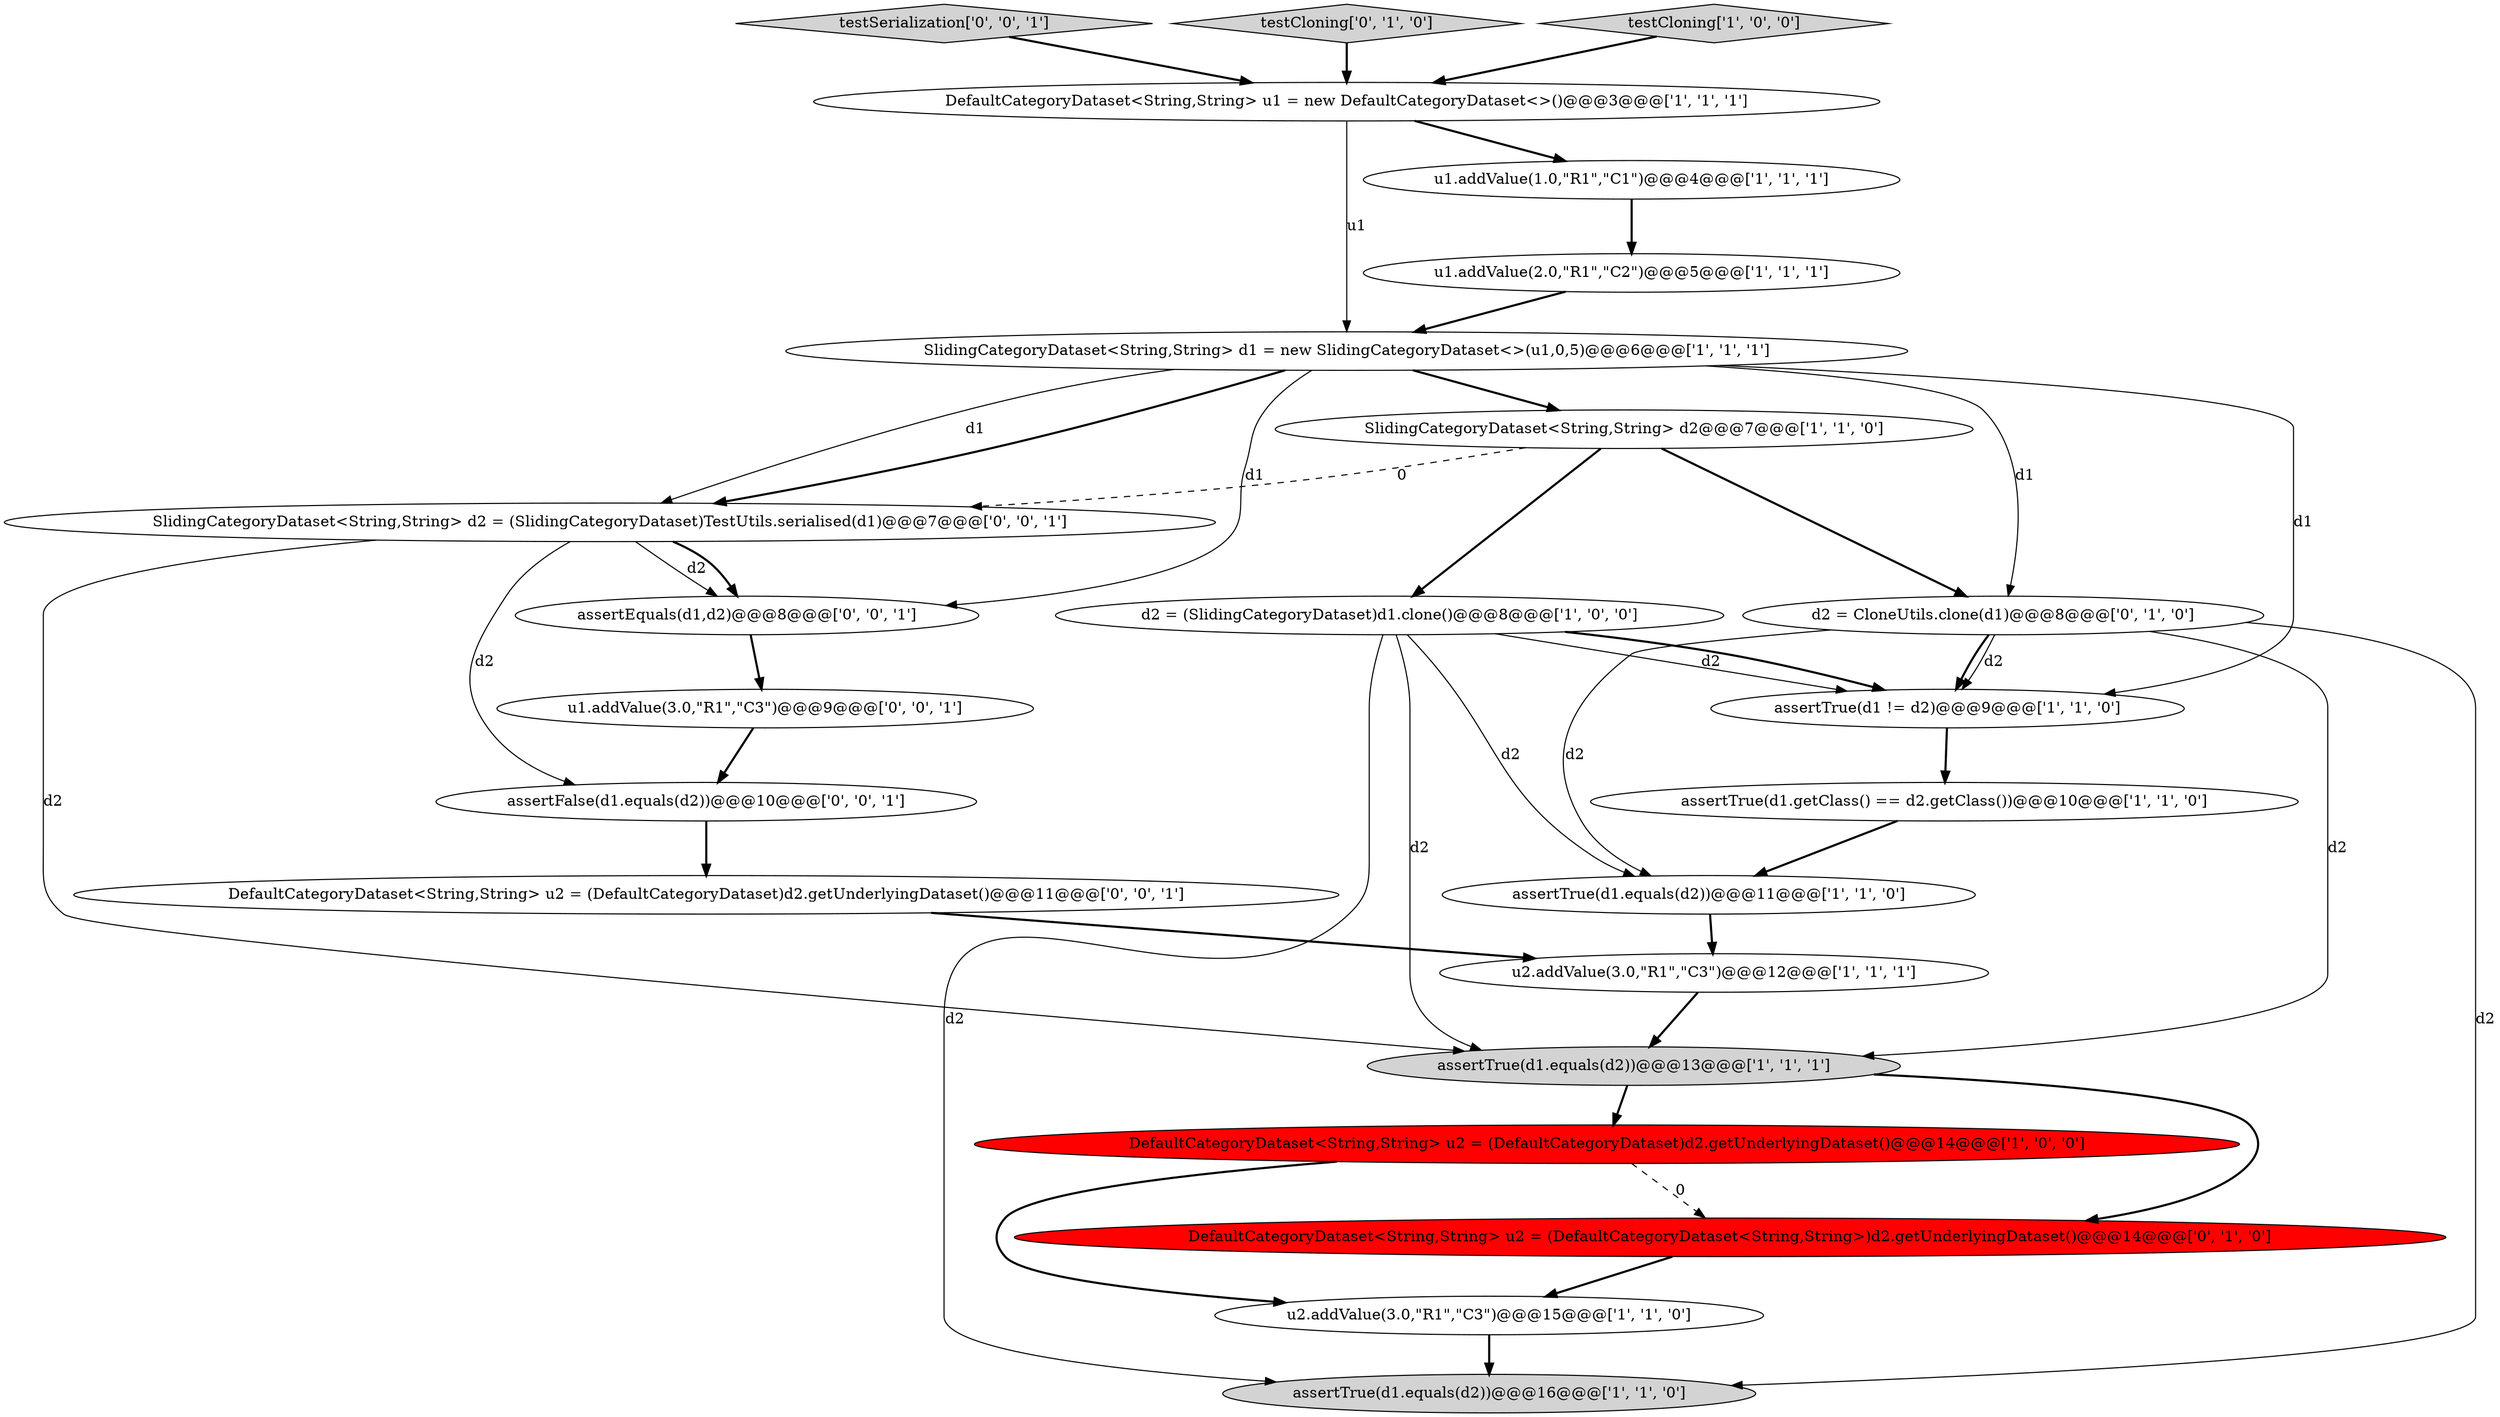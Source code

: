 digraph {
3 [style = filled, label = "assertTrue(d1.equals(d2))@@@13@@@['1', '1', '1']", fillcolor = lightgray, shape = ellipse image = "AAA0AAABBB1BBB"];
12 [style = filled, label = "assertTrue(d1 != d2)@@@9@@@['1', '1', '0']", fillcolor = white, shape = ellipse image = "AAA0AAABBB1BBB"];
0 [style = filled, label = "DefaultCategoryDataset<String,String> u1 = new DefaultCategoryDataset<>()@@@3@@@['1', '1', '1']", fillcolor = white, shape = ellipse image = "AAA0AAABBB1BBB"];
4 [style = filled, label = "u2.addValue(3.0,\"R1\",\"C3\")@@@12@@@['1', '1', '1']", fillcolor = white, shape = ellipse image = "AAA0AAABBB1BBB"];
6 [style = filled, label = "assertTrue(d1.getClass() == d2.getClass())@@@10@@@['1', '1', '0']", fillcolor = white, shape = ellipse image = "AAA0AAABBB1BBB"];
23 [style = filled, label = "assertFalse(d1.equals(d2))@@@10@@@['0', '0', '1']", fillcolor = white, shape = ellipse image = "AAA0AAABBB3BBB"];
2 [style = filled, label = "d2 = (SlidingCategoryDataset)d1.clone()@@@8@@@['1', '0', '0']", fillcolor = white, shape = ellipse image = "AAA0AAABBB1BBB"];
22 [style = filled, label = "testSerialization['0', '0', '1']", fillcolor = lightgray, shape = diamond image = "AAA0AAABBB3BBB"];
5 [style = filled, label = "DefaultCategoryDataset<String,String> u2 = (DefaultCategoryDataset)d2.getUnderlyingDataset()@@@14@@@['1', '0', '0']", fillcolor = red, shape = ellipse image = "AAA1AAABBB1BBB"];
19 [style = filled, label = "SlidingCategoryDataset<String,String> d2 = (SlidingCategoryDataset)TestUtils.serialised(d1)@@@7@@@['0', '0', '1']", fillcolor = white, shape = ellipse image = "AAA0AAABBB3BBB"];
13 [style = filled, label = "assertTrue(d1.equals(d2))@@@16@@@['1', '1', '0']", fillcolor = lightgray, shape = ellipse image = "AAA0AAABBB1BBB"];
7 [style = filled, label = "SlidingCategoryDataset<String,String> d2@@@7@@@['1', '1', '0']", fillcolor = white, shape = ellipse image = "AAA0AAABBB1BBB"];
17 [style = filled, label = "testCloning['0', '1', '0']", fillcolor = lightgray, shape = diamond image = "AAA0AAABBB2BBB"];
1 [style = filled, label = "u1.addValue(2.0,\"R1\",\"C2\")@@@5@@@['1', '1', '1']", fillcolor = white, shape = ellipse image = "AAA0AAABBB1BBB"];
20 [style = filled, label = "assertEquals(d1,d2)@@@8@@@['0', '0', '1']", fillcolor = white, shape = ellipse image = "AAA0AAABBB3BBB"];
15 [style = filled, label = "d2 = CloneUtils.clone(d1)@@@8@@@['0', '1', '0']", fillcolor = white, shape = ellipse image = "AAA0AAABBB2BBB"];
11 [style = filled, label = "u2.addValue(3.0,\"R1\",\"C3\")@@@15@@@['1', '1', '0']", fillcolor = white, shape = ellipse image = "AAA0AAABBB1BBB"];
8 [style = filled, label = "u1.addValue(1.0,\"R1\",\"C1\")@@@4@@@['1', '1', '1']", fillcolor = white, shape = ellipse image = "AAA0AAABBB1BBB"];
10 [style = filled, label = "SlidingCategoryDataset<String,String> d1 = new SlidingCategoryDataset<>(u1,0,5)@@@6@@@['1', '1', '1']", fillcolor = white, shape = ellipse image = "AAA0AAABBB1BBB"];
21 [style = filled, label = "u1.addValue(3.0,\"R1\",\"C3\")@@@9@@@['0', '0', '1']", fillcolor = white, shape = ellipse image = "AAA0AAABBB3BBB"];
9 [style = filled, label = "assertTrue(d1.equals(d2))@@@11@@@['1', '1', '0']", fillcolor = white, shape = ellipse image = "AAA0AAABBB1BBB"];
16 [style = filled, label = "DefaultCategoryDataset<String,String> u2 = (DefaultCategoryDataset<String,String>)d2.getUnderlyingDataset()@@@14@@@['0', '1', '0']", fillcolor = red, shape = ellipse image = "AAA1AAABBB2BBB"];
18 [style = filled, label = "DefaultCategoryDataset<String,String> u2 = (DefaultCategoryDataset)d2.getUnderlyingDataset()@@@11@@@['0', '0', '1']", fillcolor = white, shape = ellipse image = "AAA0AAABBB3BBB"];
14 [style = filled, label = "testCloning['1', '0', '0']", fillcolor = lightgray, shape = diamond image = "AAA0AAABBB1BBB"];
19->20 [style = solid, label="d2"];
4->3 [style = bold, label=""];
10->20 [style = solid, label="d1"];
16->11 [style = bold, label=""];
10->19 [style = solid, label="d1"];
10->19 [style = bold, label=""];
19->20 [style = bold, label=""];
9->4 [style = bold, label=""];
2->13 [style = solid, label="d2"];
2->12 [style = solid, label="d2"];
15->13 [style = solid, label="d2"];
15->3 [style = solid, label="d2"];
3->16 [style = bold, label=""];
12->6 [style = bold, label=""];
10->7 [style = bold, label=""];
2->12 [style = bold, label=""];
19->23 [style = solid, label="d2"];
20->21 [style = bold, label=""];
5->16 [style = dashed, label="0"];
8->1 [style = bold, label=""];
0->10 [style = solid, label="u1"];
3->5 [style = bold, label=""];
10->15 [style = solid, label="d1"];
17->0 [style = bold, label=""];
2->3 [style = solid, label="d2"];
22->0 [style = bold, label=""];
18->4 [style = bold, label=""];
14->0 [style = bold, label=""];
7->19 [style = dashed, label="0"];
7->2 [style = bold, label=""];
11->13 [style = bold, label=""];
19->3 [style = solid, label="d2"];
0->8 [style = bold, label=""];
15->9 [style = solid, label="d2"];
7->15 [style = bold, label=""];
5->11 [style = bold, label=""];
15->12 [style = bold, label=""];
10->12 [style = solid, label="d1"];
6->9 [style = bold, label=""];
1->10 [style = bold, label=""];
15->12 [style = solid, label="d2"];
2->9 [style = solid, label="d2"];
23->18 [style = bold, label=""];
21->23 [style = bold, label=""];
}
